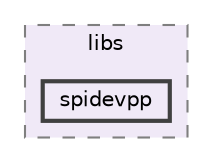 digraph "src/dependencies/spidevpp/libs/spidevpp"
{
 // LATEX_PDF_SIZE
  bgcolor="transparent";
  edge [fontname=Helvetica,fontsize=10,labelfontname=Helvetica,labelfontsize=10];
  node [fontname=Helvetica,fontsize=10,shape=box,height=0.2,width=0.4];
  compound=true
  subgraph clusterdir_0d8d94cdeec3d074a9579998e577f841 {
    graph [ bgcolor="#f0e9f7", pencolor="grey50", label="libs", fontname=Helvetica,fontsize=10 style="filled,dashed", URL="dir_0d8d94cdeec3d074a9579998e577f841.html",tooltip=""]
  dir_c1e389959dffe7e0e9ddc72ba20f11c5 [label="spidevpp", fillcolor="#f0e9f7", color="grey25", style="filled,bold", URL="dir_c1e389959dffe7e0e9ddc72ba20f11c5.html",tooltip=""];
  }
}
